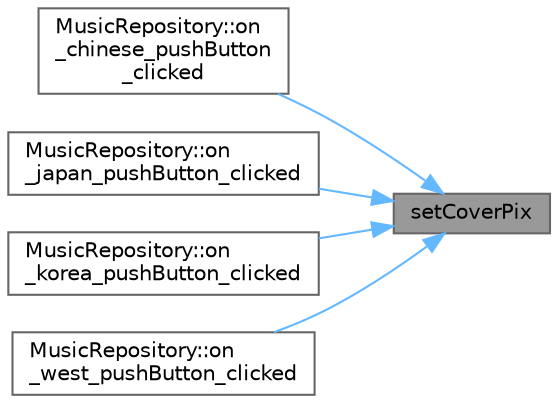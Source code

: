 digraph "setCoverPix"
{
 // LATEX_PDF_SIZE
  bgcolor="transparent";
  edge [fontname=Helvetica,fontsize=10,labelfontname=Helvetica,labelfontsize=10];
  node [fontname=Helvetica,fontsize=10,shape=box,height=0.2,width=0.4];
  rankdir="RL";
  Node1 [id="Node000001",label="setCoverPix",height=0.2,width=0.4,color="gray40", fillcolor="grey60", style="filled", fontcolor="black",tooltip="设置封面图片"];
  Node1 -> Node2 [id="edge1_Node000001_Node000002",dir="back",color="steelblue1",style="solid",tooltip=" "];
  Node2 [id="Node000002",label="MusicRepository::on\l_chinese_pushButton\l_clicked",height=0.2,width=0.4,color="grey40", fillcolor="white", style="filled",URL="$class_music_repository.html#a8af85b24e4599ea6bcbed06c9d485bd6",tooltip="华语按钮点击槽函数"];
  Node1 -> Node3 [id="edge2_Node000001_Node000003",dir="back",color="steelblue1",style="solid",tooltip=" "];
  Node3 [id="Node000003",label="MusicRepository::on\l_japan_pushButton_clicked",height=0.2,width=0.4,color="grey40", fillcolor="white", style="filled",URL="$class_music_repository.html#a6aa84c59d9b985cf7ad9c04349598f22",tooltip="日本按钮点击槽函数"];
  Node1 -> Node4 [id="edge3_Node000001_Node000004",dir="back",color="steelblue1",style="solid",tooltip=" "];
  Node4 [id="Node000004",label="MusicRepository::on\l_korea_pushButton_clicked",height=0.2,width=0.4,color="grey40", fillcolor="white", style="filled",URL="$class_music_repository.html#aa5032844cecd6feadc4dd9c0932f6647",tooltip="韩国按钮点击槽函数"];
  Node1 -> Node5 [id="edge4_Node000001_Node000005",dir="back",color="steelblue1",style="solid",tooltip=" "];
  Node5 [id="Node000005",label="MusicRepository::on\l_west_pushButton_clicked",height=0.2,width=0.4,color="grey40", fillcolor="white", style="filled",URL="$class_music_repository.html#ae00385982a06efccec728a11e38eb808",tooltip="欧美按钮点击槽函数"];
}
